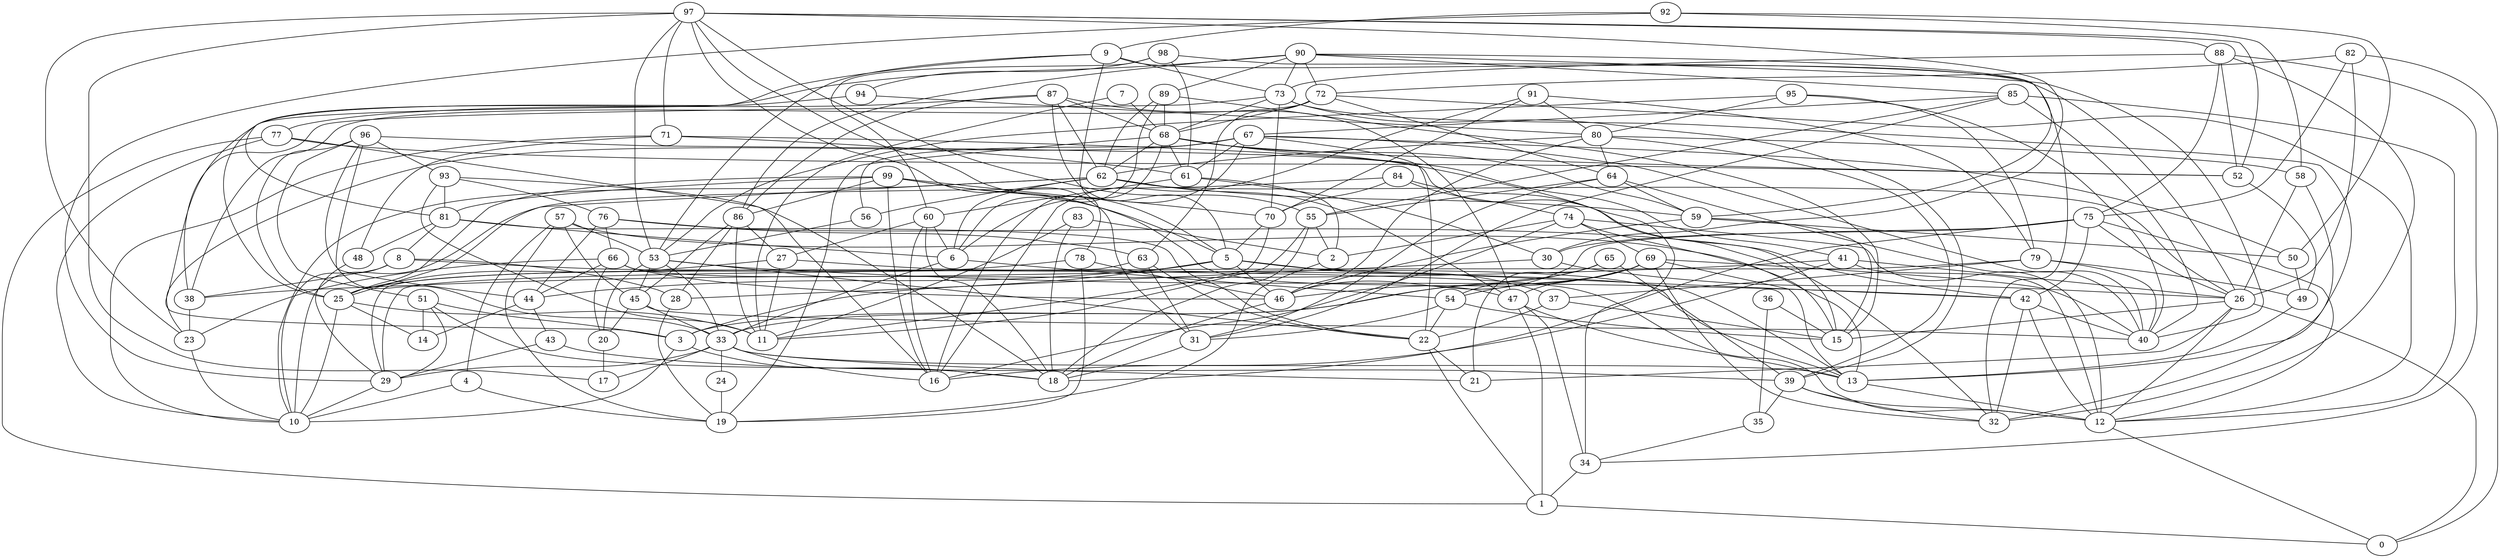 digraph GG_graph {

subgraph G_graph {
edge [color = black]
"63" -> "22" [dir = none]
"34" -> "1" [dir = none]
"85" -> "12" [dir = none]
"85" -> "40" [dir = none]
"85" -> "67" [dir = none]
"85" -> "31" [dir = none]
"33" -> "17" [dir = none]
"33" -> "24" [dir = none]
"33" -> "13" [dir = none]
"33" -> "29" [dir = none]
"6" -> "33" [dir = none]
"6" -> "54" [dir = none]
"44" -> "14" [dir = none]
"27" -> "11" [dir = none]
"27" -> "13" [dir = none]
"99" -> "81" [dir = none]
"99" -> "25" [dir = none]
"99" -> "5" [dir = none]
"99" -> "16" [dir = none]
"99" -> "86" [dir = none]
"99" -> "47" [dir = none]
"99" -> "70" [dir = none]
"29" -> "10" [dir = none]
"71" -> "10" [dir = none]
"71" -> "48" [dir = none]
"48" -> "29" [dir = none]
"80" -> "62" [dir = none]
"80" -> "39" [dir = none]
"80" -> "58" [dir = none]
"83" -> "11" [dir = none]
"83" -> "18" [dir = none]
"68" -> "61" [dir = none]
"68" -> "34" [dir = none]
"68" -> "52" [dir = none]
"68" -> "16" [dir = none]
"68" -> "19" [dir = none]
"88" -> "34" [dir = none]
"88" -> "73" [dir = none]
"88" -> "75" [dir = none]
"39" -> "32" [dir = none]
"39" -> "12" [dir = none]
"39" -> "35" [dir = none]
"73" -> "70" [dir = none]
"73" -> "38" [dir = none]
"73" -> "13" [dir = none]
"73" -> "68" [dir = none]
"8" -> "38" [dir = none]
"8" -> "12" [dir = none]
"8" -> "10" [dir = none]
"35" -> "34" [dir = none]
"36" -> "15" [dir = none]
"36" -> "35" [dir = none]
"9" -> "78" [dir = none]
"9" -> "26" [dir = none]
"9" -> "81" [dir = none]
"9" -> "73" [dir = none]
"12" -> "0" [dir = none]
"41" -> "38" [dir = none]
"41" -> "16" [dir = none]
"41" -> "12" [dir = none]
"46" -> "18" [dir = none]
"37" -> "15" [dir = none]
"91" -> "79" [dir = none]
"91" -> "16" [dir = none]
"91" -> "70" [dir = none]
"2" -> "19" [dir = none]
"25" -> "11" [dir = none]
"43" -> "29" [dir = none]
"43" -> "39" [dir = none]
"47" -> "13" [dir = none]
"47" -> "1" [dir = none]
"47" -> "34" [dir = none]
"96" -> "44" [dir = none]
"96" -> "93" [dir = none]
"96" -> "25" [dir = none]
"96" -> "15" [dir = none]
"94" -> "3" [dir = none]
"94" -> "80" [dir = none]
"76" -> "66" [dir = none]
"1" -> "0" [dir = none]
"78" -> "46" [dir = none]
"78" -> "19" [dir = none]
"78" -> "25" [dir = none]
"77" -> "1" [dir = none]
"70" -> "11" [dir = none]
"70" -> "5" [dir = none]
"66" -> "13" [dir = none]
"66" -> "46" [dir = none]
"66" -> "44" [dir = none]
"66" -> "23" [dir = none]
"89" -> "68" [dir = none]
"98" -> "61" [dir = none]
"98" -> "94" [dir = none]
"82" -> "75" [dir = none]
"82" -> "26" [dir = none]
"82" -> "0" [dir = none]
"79" -> "37" [dir = none]
"79" -> "40" [dir = none]
"56" -> "53" [dir = none]
"54" -> "31" [dir = none]
"97" -> "5" [dir = none]
"97" -> "23" [dir = none]
"97" -> "88" [dir = none]
"97" -> "52" [dir = none]
"97" -> "31" [dir = none]
"97" -> "17" [dir = none]
"64" -> "55" [dir = none]
"64" -> "31" [dir = none]
"64" -> "59" [dir = none]
"92" -> "58" [dir = none]
"92" -> "50" [dir = none]
"20" -> "17" [dir = none]
"86" -> "45" [dir = none]
"86" -> "11" [dir = none]
"86" -> "28" [dir = none]
"87" -> "77" [dir = none]
"87" -> "5" [dir = none]
"87" -> "62" [dir = none]
"3" -> "10" [dir = none]
"55" -> "11" [dir = none]
"55" -> "2" [dir = none]
"62" -> "59" [dir = none]
"62" -> "25" [dir = none]
"62" -> "6" [dir = none]
"62" -> "10" [dir = none]
"62" -> "56" [dir = none]
"90" -> "73" [dir = none]
"90" -> "59" [dir = none]
"90" -> "89" [dir = none]
"90" -> "25" [dir = none]
"90" -> "72" [dir = none]
"5" -> "3" [dir = none]
"5" -> "42" [dir = none]
"26" -> "21" [dir = none]
"26" -> "15" [dir = none]
"67" -> "22" [dir = none]
"67" -> "6" [dir = none]
"67" -> "50" [dir = none]
"50" -> "49" [dir = none]
"4" -> "10" [dir = none]
"24" -> "19" [dir = none]
"49" -> "13" [dir = none]
"74" -> "15" [dir = none]
"74" -> "12" [dir = none]
"74" -> "69" [dir = none]
"74" -> "16" [dir = none]
"13" -> "12" [dir = none]
"93" -> "76" [dir = none]
"93" -> "81" [dir = none]
"69" -> "46" [dir = none]
"69" -> "47" [dir = none]
"69" -> "32" [dir = none]
"69" -> "13" [dir = none]
"69" -> "40" [dir = none]
"95" -> "53" [dir = none]
"95" -> "40" [dir = none]
"95" -> "79" [dir = none]
"81" -> "48" [dir = none]
"81" -> "6" [dir = none]
"81" -> "8" [dir = none]
"81" -> "22" [dir = none]
"53" -> "22" [dir = none]
"53" -> "20" [dir = none]
"53" -> "42" [dir = none]
"53" -> "45" [dir = none]
"72" -> "63" [dir = none]
"72" -> "68" [dir = none]
"72" -> "38" [dir = none]
"7" -> "68" [dir = none]
"7" -> "11" [dir = none]
"65" -> "54" [dir = none]
"65" -> "39" [dir = none]
"65" -> "21" [dir = none]
"61" -> "60" [dir = none]
"61" -> "30" [dir = none]
"31" -> "18" [dir = none]
"57" -> "19" [dir = none]
"57" -> "13" [dir = none]
"57" -> "4" [dir = none]
"45" -> "33" [dir = none]
"45" -> "40" [dir = none]
"84" -> "32" [dir = none]
"84" -> "70" [dir = none]
"84" -> "74" [dir = none]
"30" -> "26" [dir = none]
"30" -> "28" [dir = none]
"58" -> "26" [dir = none]
"58" -> "32" [dir = none]
"60" -> "18" [dir = none]
"60" -> "16" [dir = none]
"52" -> "49" [dir = none]
"51" -> "29" [dir = none]
"51" -> "18" [dir = none]
"51" -> "14" [dir = none]
"75" -> "30" [dir = none]
"75" -> "18" [dir = none]
"75" -> "42" [dir = none]
"75" -> "26" [dir = none]
"60" -> "6" [dir = none]
"42" -> "40" [dir = none]
"42" -> "12" [dir = none]
"3" -> "18" [dir = none]
"63" -> "29" [dir = none]
"77" -> "16" [dir = none]
"22" -> "21" [dir = none]
"74" -> "2" [dir = none]
"66" -> "20" [dir = none]
"73" -> "39" [dir = none]
"44" -> "43" [dir = none]
"69" -> "54" [dir = none]
"98" -> "32" [dir = none]
"60" -> "27" [dir = none]
"96" -> "33" [dir = none]
"71" -> "41" [dir = none]
"75" -> "12" [dir = none]
"72" -> "64" [dir = none]
"53" -> "33" [dir = none]
"62" -> "47" [dir = none]
"42" -> "32" [dir = none]
"84" -> "10" [dir = none]
"90" -> "86" [dir = none]
"76" -> "42" [dir = none]
"63" -> "31" [dir = none]
"59" -> "15" [dir = none]
"26" -> "12" [dir = none]
"55" -> "18" [dir = none]
"80" -> "64" [dir = none]
"90" -> "40" [dir = none]
"54" -> "22" [dir = none]
"89" -> "6" [dir = none]
"25" -> "10" [dir = none]
"72" -> "12" [dir = none]
"97" -> "71" [dir = none]
"77" -> "10" [dir = none]
"88" -> "32" [dir = none]
"85" -> "55" [dir = none]
"27" -> "25" [dir = none]
"91" -> "80" [dir = none]
"92" -> "29" [dir = none]
"38" -> "23" [dir = none]
"76" -> "63" [dir = none]
"68" -> "59" [dir = none]
"67" -> "40" [dir = none]
"22" -> "1" [dir = none]
"67" -> "61" [dir = none]
"82" -> "72" [dir = none]
"25" -> "14" [dir = none]
"51" -> "3" [dir = none]
"54" -> "15" [dir = none]
"57" -> "53" [dir = none]
"23" -> "10" [dir = none]
"97" -> "30" [dir = none]
"80" -> "46" [dir = none]
"83" -> "2" [dir = none]
"92" -> "9" [dir = none]
"8" -> "28" [dir = none]
"37" -> "22" [dir = none]
"57" -> "45" [dir = none]
"28" -> "19" [dir = none]
"89" -> "62" [dir = none]
"96" -> "51" [dir = none]
"65" -> "33" [dir = none]
"45" -> "20" [dir = none]
"4" -> "19" [dir = none]
"93" -> "11" [dir = none]
"61" -> "2" [dir = none]
"88" -> "52" [dir = none]
"26" -> "0" [dir = none]
"93" -> "18" [dir = none]
"33" -> "16" [dir = none]
"79" -> "29" [dir = none]
"87" -> "47" [dir = none]
"76" -> "44" [dir = none]
"9" -> "53" [dir = none]
"5" -> "46" [dir = none]
"69" -> "3" [dir = none]
"41" -> "26" [dir = none]
"79" -> "49" [dir = none]
"95" -> "80" [dir = none]
"5" -> "37" [dir = none]
"64" -> "40" [dir = none]
"90" -> "85" [dir = none]
"89" -> "15" [dir = none]
"33" -> "21" [dir = none]
"87" -> "68" [dir = none]
"86" -> "27" [dir = none]
"67" -> "56" [dir = none]
"87" -> "86" [dir = none]
"75" -> "46" [dir = none]
"68" -> "62" [dir = none]
"5" -> "44" [dir = none]
"71" -> "61" [dir = none]
"98" -> "60" [dir = none]
"67" -> "23" [dir = none]
"97" -> "53" [dir = none]
"62" -> "26" [dir = none]
"59" -> "50" [dir = none]
"77" -> "52" [dir = none]
"97" -> "55" [dir = none]
"59" -> "46" [dir = none]
}

}
